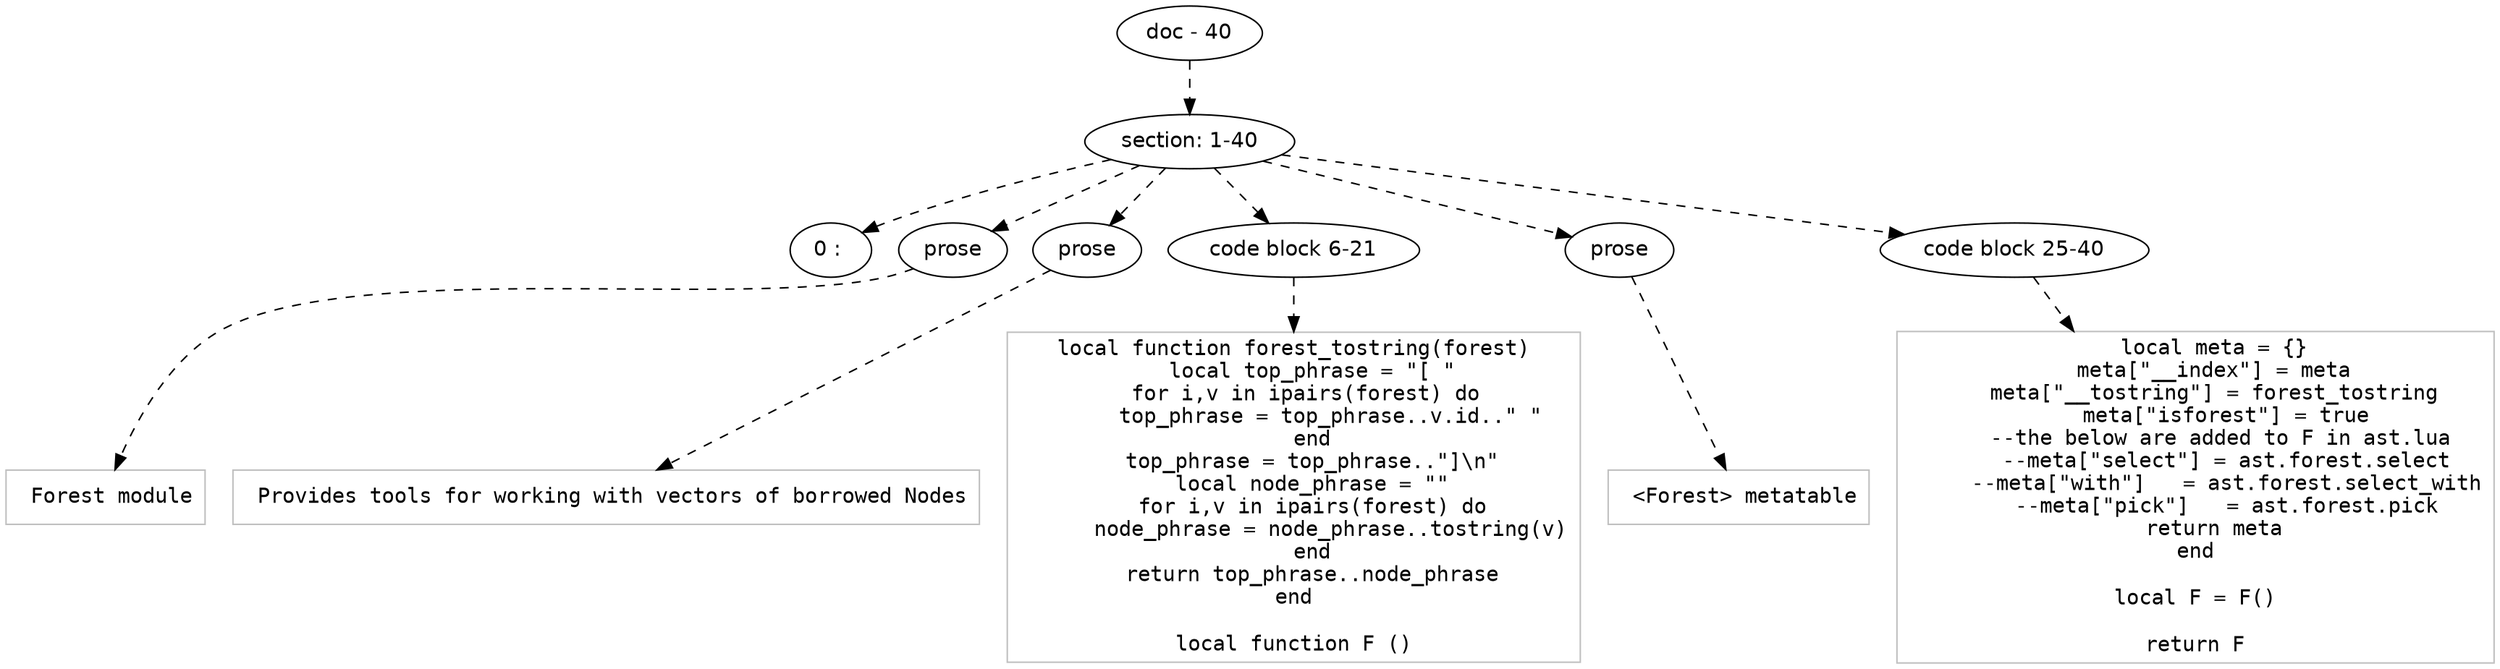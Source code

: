 digraph hierarchy {

node [fontname=Helvetica]
edge [style=dashed]

doc_0 [label="doc - 40"]


doc_0 -> { section_1}
{rank=same; section_1}

section_1 [label="section: 1-40"]


section_1 -> { header_2 prose_3 prose_4 codeblock_5 prose_6 codeblock_7}
{rank=same; header_2 prose_3 prose_4 codeblock_5 prose_6 codeblock_7}

header_2 [label="0 : "]

prose_3 [label="prose"]

prose_4 [label="prose"]

codeblock_5 [label="code block 6-21"]

prose_6 [label="prose"]

codeblock_7 [label="code block 25-40"]


prose_3 -> leaf_8
leaf_8  [color=Gray,shape=rectangle,fontname=Inconsolata,label=" Forest module
"]
prose_4 -> leaf_9
leaf_9  [color=Gray,shape=rectangle,fontname=Inconsolata,label=" Provides tools for working with vectors of borrowed Nodes
"]
codeblock_5 -> leaf_10
leaf_10  [color=Gray,shape=rectangle,fontname=Inconsolata,label="local function forest_tostring(forest)
   local top_phrase = \"[ \"
   for i,v in ipairs(forest) do 
      top_phrase = top_phrase..v.id..\" \"
   end
   top_phrase = top_phrase..\"]\\n\"
   local node_phrase = \"\"
   for i,v in ipairs(forest) do
      node_phrase = node_phrase..tostring(v)
   end
   return top_phrase..node_phrase
end

local function F ()"]
prose_6 -> leaf_11
leaf_11  [color=Gray,shape=rectangle,fontname=Inconsolata,label=" <Forest> metatable
"]
codeblock_7 -> leaf_12
leaf_12  [color=Gray,shape=rectangle,fontname=Inconsolata,label="   local meta = {}
   meta[\"__index\"] = meta
   meta[\"__tostring\"] = forest_tostring
     meta[\"isforest\"] = true
     --the below are added to F in ast.lua 
     --meta[\"select\"] = ast.forest.select
     --meta[\"with\"]   = ast.forest.select_with
     --meta[\"pick\"]   = ast.forest.pick
   return meta
end

local F = F()

return F"]

}

